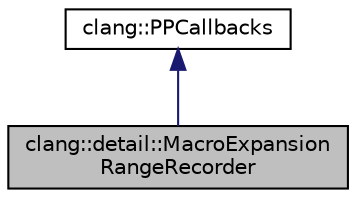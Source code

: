 digraph "clang::detail::MacroExpansionRangeRecorder"
{
 // LATEX_PDF_SIZE
  bgcolor="transparent";
  edge [fontname="Helvetica",fontsize="10",labelfontname="Helvetica",labelfontsize="10"];
  node [fontname="Helvetica",fontsize="10",shape=record];
  Node1 [label="clang::detail::MacroExpansion\lRangeRecorder",height=0.2,width=0.4,color="black", fillcolor="grey75", style="filled", fontcolor="black",tooltip=" "];
  Node2 -> Node1 [dir="back",color="midnightblue",fontsize="10",style="solid",fontname="Helvetica"];
  Node2 [label="clang::PPCallbacks",height=0.2,width=0.4,color="black",URL="$classclang_1_1PPCallbacks.html",tooltip="This interface provides a way to observe the actions of the preprocessor as it does its thing."];
}
